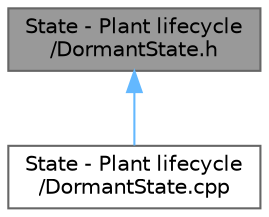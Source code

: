 digraph "State - Plant lifecycle/DormantState.h"
{
 // INTERACTIVE_SVG=YES
 // LATEX_PDF_SIZE
  bgcolor="transparent";
  edge [fontname=Helvetica,fontsize=10,labelfontname=Helvetica,labelfontsize=10];
  node [fontname=Helvetica,fontsize=10,shape=box,height=0.2,width=0.4];
  Node1 [id="Node000001",label="State - Plant lifecycle\l/DormantState.h",height=0.2,width=0.4,color="gray40", fillcolor="grey60", style="filled", fontcolor="black",tooltip="Concrete state representing the dormant/resting stage of plant lifecycle."];
  Node1 -> Node2 [id="edge1_Node000001_Node000002",dir="back",color="steelblue1",style="solid",tooltip=" "];
  Node2 [id="Node000002",label="State - Plant lifecycle\l/DormantState.cpp",height=0.2,width=0.4,color="grey40", fillcolor="white", style="filled",URL="$_dormant_state_8cpp.html",tooltip=" "];
}
